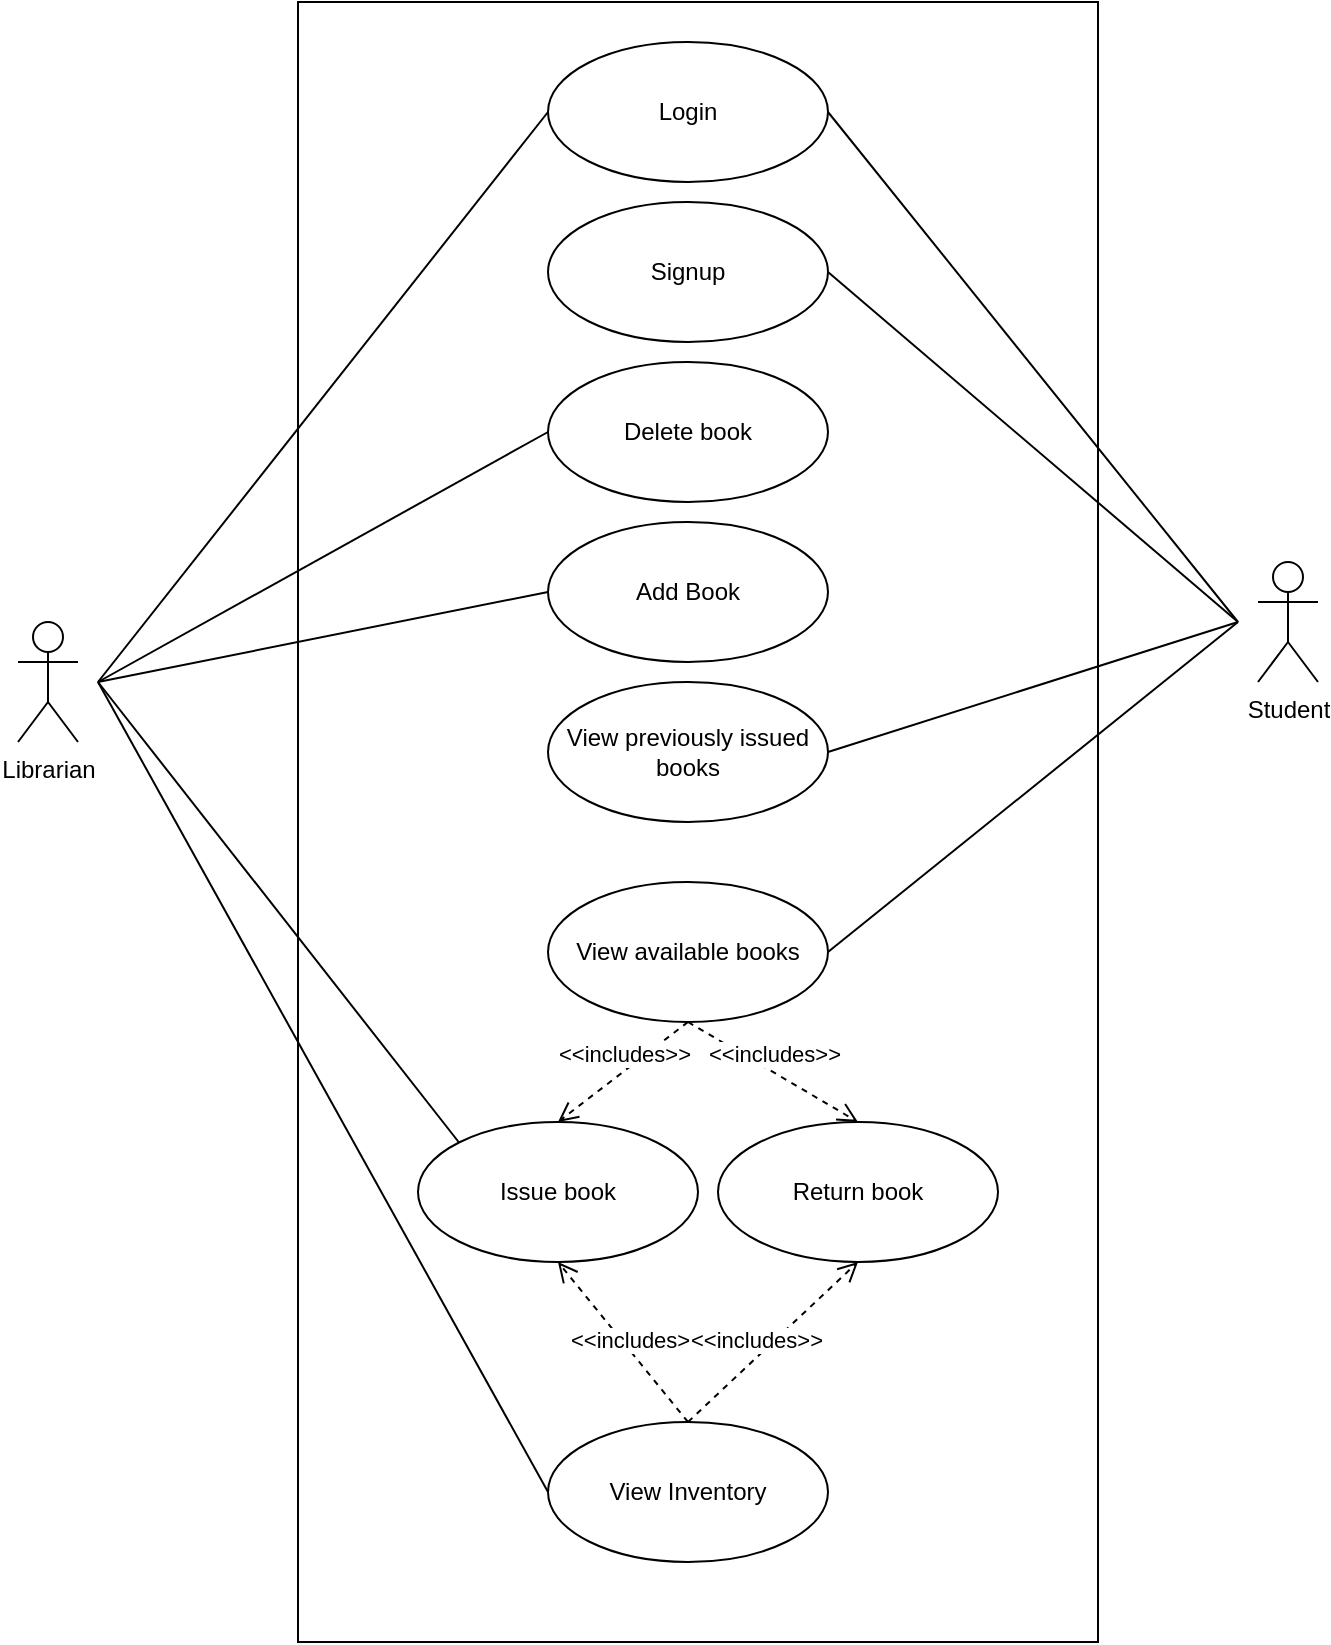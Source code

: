 <mxfile version="20.6.0" type="device"><diagram id="Z2cvI678iEhJFeKMzEBU" name="Page-1"><mxGraphModel dx="908" dy="517" grid="1" gridSize="10" guides="1" tooltips="1" connect="1" arrows="1" fold="1" page="1" pageScale="1" pageWidth="827" pageHeight="1169" math="0" shadow="0"><root><mxCell id="0"/><mxCell id="1" parent="0"/><mxCell id="2EYkZ_So-gIgJ4B2AI8O-1" value="" style="rounded=0;whiteSpace=wrap;html=1;" parent="1" vertex="1"><mxGeometry x="230" y="50" width="400" height="820" as="geometry"/></mxCell><mxCell id="2EYkZ_So-gIgJ4B2AI8O-2" value="Librarian" style="shape=umlActor;verticalLabelPosition=bottom;verticalAlign=top;html=1;outlineConnect=0;" parent="1" vertex="1"><mxGeometry x="90" y="360" width="30" height="60" as="geometry"/></mxCell><mxCell id="2EYkZ_So-gIgJ4B2AI8O-5" value="Delete book" style="ellipse;whiteSpace=wrap;html=1;" parent="1" vertex="1"><mxGeometry x="355" y="230" width="140" height="70" as="geometry"/></mxCell><mxCell id="2EYkZ_So-gIgJ4B2AI8O-7" value="View Inventory" style="ellipse;whiteSpace=wrap;html=1;" parent="1" vertex="1"><mxGeometry x="355" y="760" width="140" height="70" as="geometry"/></mxCell><mxCell id="2EYkZ_So-gIgJ4B2AI8O-10" value="Issue book" style="ellipse;whiteSpace=wrap;html=1;" parent="1" vertex="1"><mxGeometry x="290" y="610" width="140" height="70" as="geometry"/></mxCell><mxCell id="2EYkZ_So-gIgJ4B2AI8O-12" value="Student" style="shape=umlActor;verticalLabelPosition=bottom;verticalAlign=top;html=1;" parent="1" vertex="1"><mxGeometry x="710" y="330" width="30" height="60" as="geometry"/></mxCell><mxCell id="2EYkZ_So-gIgJ4B2AI8O-13" value="View available books" style="ellipse;whiteSpace=wrap;html=1;" parent="1" vertex="1"><mxGeometry x="355" y="490" width="140" height="70" as="geometry"/></mxCell><mxCell id="2EYkZ_So-gIgJ4B2AI8O-22" value="Login" style="ellipse;whiteSpace=wrap;html=1;" parent="1" vertex="1"><mxGeometry x="355" y="70" width="140" height="70" as="geometry"/></mxCell><mxCell id="2EYkZ_So-gIgJ4B2AI8O-30" value="" style="endArrow=none;html=1;rounded=0;entryX=0;entryY=0.5;entryDx=0;entryDy=0;" parent="1" target="2EYkZ_So-gIgJ4B2AI8O-22" edge="1"><mxGeometry relative="1" as="geometry"><mxPoint x="130" y="390" as="sourcePoint"/><mxPoint x="340" y="220" as="targetPoint"/></mxGeometry></mxCell><mxCell id="2EYkZ_So-gIgJ4B2AI8O-36" value="" style="endArrow=none;html=1;rounded=0;entryX=0;entryY=0.5;entryDx=0;entryDy=0;" parent="1" target="2EYkZ_So-gIgJ4B2AI8O-5" edge="1"><mxGeometry relative="1" as="geometry"><mxPoint x="130" y="390" as="sourcePoint"/><mxPoint x="375" y="145" as="targetPoint"/></mxGeometry></mxCell><mxCell id="2EYkZ_So-gIgJ4B2AI8O-41" value="" style="endArrow=none;html=1;rounded=0;entryX=0;entryY=0.5;entryDx=0;entryDy=0;" parent="1" target="2EYkZ_So-gIgJ4B2AI8O-7" edge="1"><mxGeometry relative="1" as="geometry"><mxPoint x="130" y="390" as="sourcePoint"/><mxPoint x="375" y="335" as="targetPoint"/></mxGeometry></mxCell><mxCell id="2EYkZ_So-gIgJ4B2AI8O-42" value="" style="endArrow=none;html=1;rounded=0;exitX=1;exitY=0.5;exitDx=0;exitDy=0;" parent="1" source="2EYkZ_So-gIgJ4B2AI8O-13" edge="1"><mxGeometry relative="1" as="geometry"><mxPoint x="330" y="540" as="sourcePoint"/><mxPoint x="700" y="360" as="targetPoint"/></mxGeometry></mxCell><mxCell id="2EYkZ_So-gIgJ4B2AI8O-50" style="edgeStyle=none;rounded=0;orthogonalLoop=1;jettySize=auto;html=1;exitX=1;exitY=0.5;exitDx=0;exitDy=0;" parent="1" source="2EYkZ_So-gIgJ4B2AI8O-1" target="2EYkZ_So-gIgJ4B2AI8O-1" edge="1"><mxGeometry relative="1" as="geometry"/></mxCell><mxCell id="2EYkZ_So-gIgJ4B2AI8O-59" value="" style="endArrow=none;html=1;rounded=0;exitX=1;exitY=0.5;exitDx=0;exitDy=0;" parent="1" source="2EYkZ_So-gIgJ4B2AI8O-22" edge="1"><mxGeometry relative="1" as="geometry"><mxPoint x="505" y="455" as="sourcePoint"/><mxPoint x="700" y="360" as="targetPoint"/></mxGeometry></mxCell><mxCell id="pJjQICYeFJykAUvjTAyl-5" value="View previously issued books" style="ellipse;whiteSpace=wrap;html=1;" parent="1" vertex="1"><mxGeometry x="355" y="390" width="140" height="70" as="geometry"/></mxCell><mxCell id="pJjQICYeFJykAUvjTAyl-6" value="" style="endArrow=none;html=1;rounded=0;exitX=1;exitY=0.5;exitDx=0;exitDy=0;" parent="1" source="pJjQICYeFJykAUvjTAyl-5" edge="1"><mxGeometry width="50" height="50" relative="1" as="geometry"><mxPoint x="390" y="600" as="sourcePoint"/><mxPoint x="700" y="360" as="targetPoint"/></mxGeometry></mxCell><mxCell id="Ld5COu-6ov-w3i0ZMefU-1" value="Signup" style="ellipse;whiteSpace=wrap;html=1;" parent="1" vertex="1"><mxGeometry x="355" y="150" width="140" height="70" as="geometry"/></mxCell><mxCell id="Ld5COu-6ov-w3i0ZMefU-2" value="" style="endArrow=none;html=1;rounded=0;exitX=1;exitY=0.5;exitDx=0;exitDy=0;" parent="1" source="Ld5COu-6ov-w3i0ZMefU-1" edge="1"><mxGeometry width="50" height="50" relative="1" as="geometry"><mxPoint x="390" y="310" as="sourcePoint"/><mxPoint x="700" y="360" as="targetPoint"/></mxGeometry></mxCell><mxCell id="oBZ6ZWktDDnNla52OnHq-1" value="Add Book" style="ellipse;whiteSpace=wrap;html=1;" parent="1" vertex="1"><mxGeometry x="355" y="310" width="140" height="70" as="geometry"/></mxCell><mxCell id="oBZ6ZWktDDnNla52OnHq-2" value="" style="endArrow=none;html=1;rounded=0;entryX=0;entryY=0.5;entryDx=0;entryDy=0;" parent="1" target="oBZ6ZWktDDnNla52OnHq-1" edge="1"><mxGeometry width="50" height="50" relative="1" as="geometry"><mxPoint x="130" y="390" as="sourcePoint"/><mxPoint x="430" y="310" as="targetPoint"/></mxGeometry></mxCell><mxCell id="ULDp9Altwvh9eSt0AIY4-1" value="" style="endArrow=none;html=1;rounded=0;exitX=0;exitY=0;exitDx=0;exitDy=0;" edge="1" parent="1" source="2EYkZ_So-gIgJ4B2AI8O-10"><mxGeometry width="50" height="50" relative="1" as="geometry"><mxPoint x="350" y="630" as="sourcePoint"/><mxPoint x="130" y="390" as="targetPoint"/></mxGeometry></mxCell><mxCell id="ULDp9Altwvh9eSt0AIY4-3" value="&amp;lt;&amp;lt;includes&amp;gt;&amp;gt;" style="html=1;verticalAlign=bottom;endArrow=open;dashed=1;endSize=8;rounded=0;exitX=0.5;exitY=1;exitDx=0;exitDy=0;entryX=0.5;entryY=0;entryDx=0;entryDy=0;" edge="1" parent="1" source="2EYkZ_So-gIgJ4B2AI8O-13" target="2EYkZ_So-gIgJ4B2AI8O-10"><mxGeometry relative="1" as="geometry"><mxPoint x="420" y="630" as="sourcePoint"/><mxPoint x="500" y="680" as="targetPoint"/></mxGeometry></mxCell><mxCell id="ULDp9Altwvh9eSt0AIY4-6" value="&amp;lt;&amp;lt;includes&amp;gt;&amp;gt;" style="html=1;verticalAlign=bottom;endArrow=open;dashed=1;endSize=8;rounded=0;exitX=0.5;exitY=0;exitDx=0;exitDy=0;entryX=0.5;entryY=1;entryDx=0;entryDy=0;" edge="1" parent="1" source="2EYkZ_So-gIgJ4B2AI8O-7" target="2EYkZ_So-gIgJ4B2AI8O-10"><mxGeometry x="-0.2" relative="1" as="geometry"><mxPoint x="435" y="570" as="sourcePoint"/><mxPoint x="435" y="620" as="targetPoint"/><Array as="points"/><mxPoint as="offset"/></mxGeometry></mxCell><mxCell id="ULDp9Altwvh9eSt0AIY4-7" value="Return book" style="ellipse;whiteSpace=wrap;html=1;" vertex="1" parent="1"><mxGeometry x="440" y="610" width="140" height="70" as="geometry"/></mxCell><mxCell id="ULDp9Altwvh9eSt0AIY4-8" value="&amp;lt;&amp;lt;includes&amp;gt;&amp;gt;" style="html=1;verticalAlign=bottom;endArrow=open;dashed=1;endSize=8;rounded=0;exitX=0.5;exitY=1;exitDx=0;exitDy=0;entryX=0.5;entryY=0;entryDx=0;entryDy=0;" edge="1" parent="1" source="2EYkZ_So-gIgJ4B2AI8O-13" target="ULDp9Altwvh9eSt0AIY4-7"><mxGeometry relative="1" as="geometry"><mxPoint x="435" y="570" as="sourcePoint"/><mxPoint x="380" y="620" as="targetPoint"/></mxGeometry></mxCell><mxCell id="ULDp9Altwvh9eSt0AIY4-9" value="&amp;lt;&amp;lt;includes&amp;gt;&amp;gt;" style="html=1;verticalAlign=bottom;endArrow=open;dashed=1;endSize=8;rounded=0;exitX=0.5;exitY=0;exitDx=0;exitDy=0;entryX=0.5;entryY=1;entryDx=0;entryDy=0;" edge="1" parent="1" source="2EYkZ_So-gIgJ4B2AI8O-7" target="ULDp9Altwvh9eSt0AIY4-7"><mxGeometry x="-0.2" relative="1" as="geometry"><mxPoint x="435" y="770" as="sourcePoint"/><mxPoint x="370" y="690" as="targetPoint"/><Array as="points"/><mxPoint as="offset"/></mxGeometry></mxCell></root></mxGraphModel></diagram></mxfile>